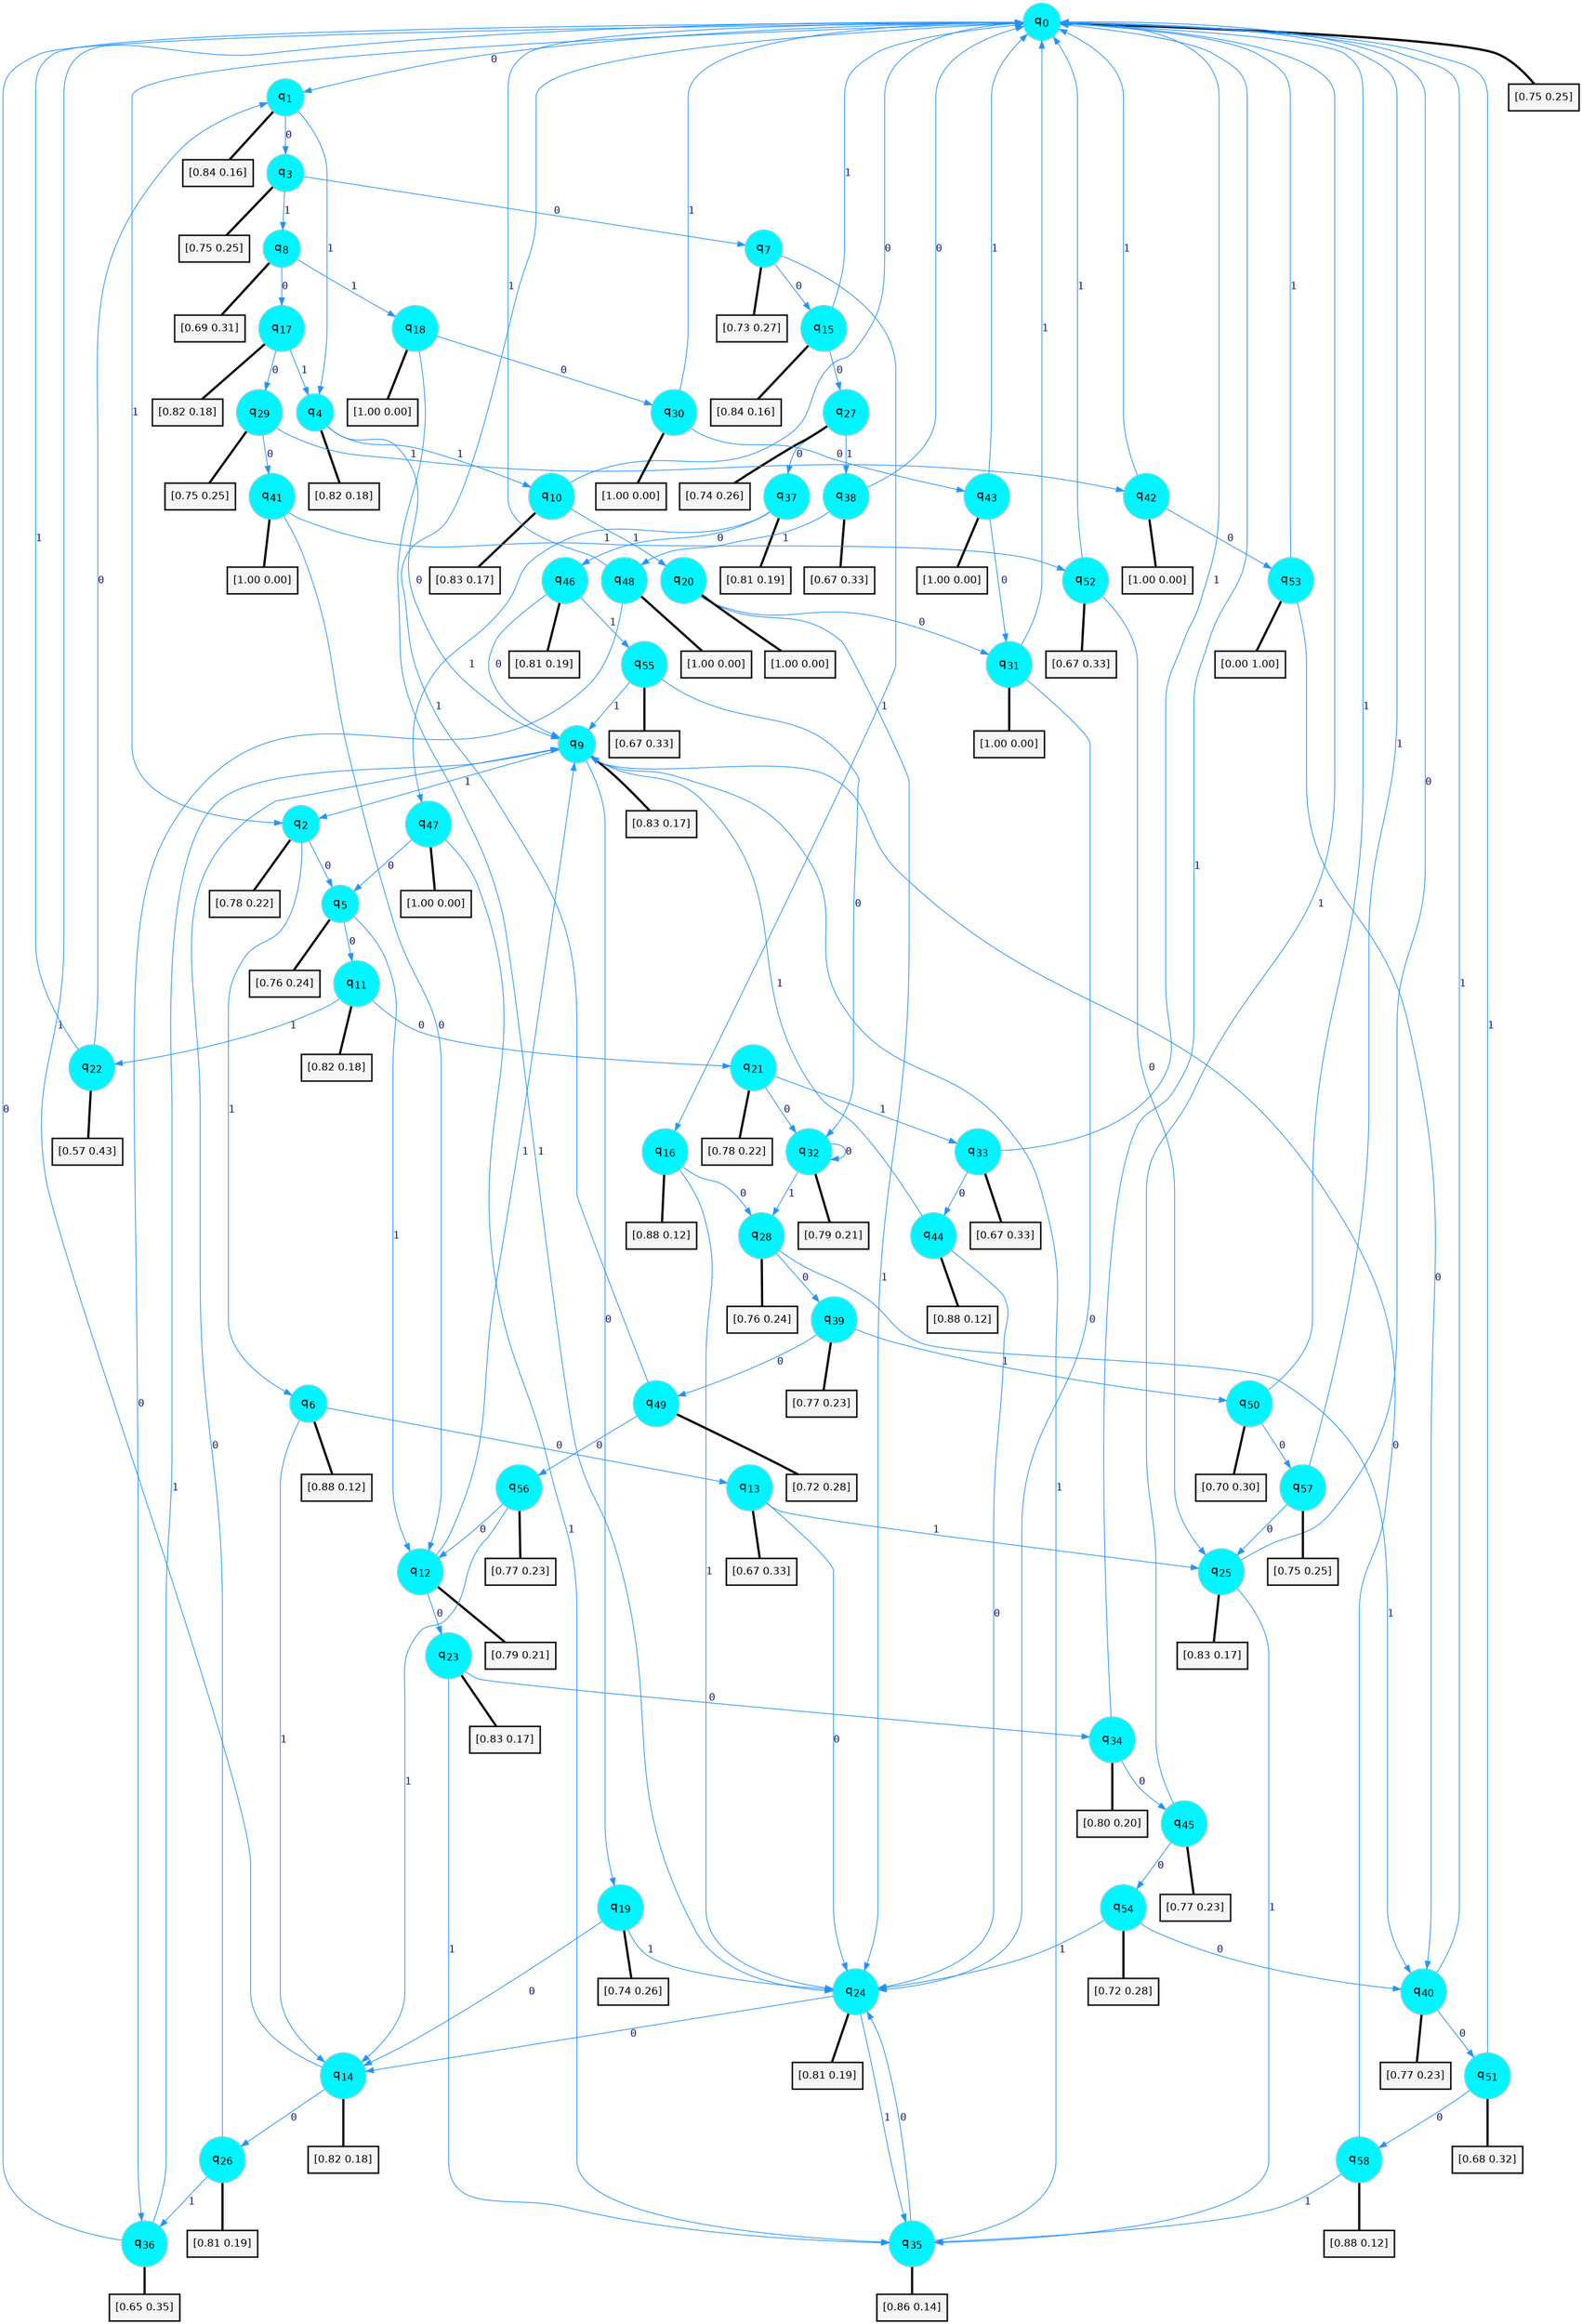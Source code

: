 digraph G {
graph [
bgcolor=transparent, dpi=300, rankdir=TD, size="40,25"];
node [
color=gray, fillcolor=turquoise1, fontcolor=black, fontname=Helvetica, fontsize=16, fontweight=bold, shape=circle, style=filled];
edge [
arrowsize=1, color=dodgerblue1, fontcolor=midnightblue, fontname=courier, fontweight=bold, penwidth=1, style=solid, weight=20];
0[label=<q<SUB>0</SUB>>];
1[label=<q<SUB>1</SUB>>];
2[label=<q<SUB>2</SUB>>];
3[label=<q<SUB>3</SUB>>];
4[label=<q<SUB>4</SUB>>];
5[label=<q<SUB>5</SUB>>];
6[label=<q<SUB>6</SUB>>];
7[label=<q<SUB>7</SUB>>];
8[label=<q<SUB>8</SUB>>];
9[label=<q<SUB>9</SUB>>];
10[label=<q<SUB>10</SUB>>];
11[label=<q<SUB>11</SUB>>];
12[label=<q<SUB>12</SUB>>];
13[label=<q<SUB>13</SUB>>];
14[label=<q<SUB>14</SUB>>];
15[label=<q<SUB>15</SUB>>];
16[label=<q<SUB>16</SUB>>];
17[label=<q<SUB>17</SUB>>];
18[label=<q<SUB>18</SUB>>];
19[label=<q<SUB>19</SUB>>];
20[label=<q<SUB>20</SUB>>];
21[label=<q<SUB>21</SUB>>];
22[label=<q<SUB>22</SUB>>];
23[label=<q<SUB>23</SUB>>];
24[label=<q<SUB>24</SUB>>];
25[label=<q<SUB>25</SUB>>];
26[label=<q<SUB>26</SUB>>];
27[label=<q<SUB>27</SUB>>];
28[label=<q<SUB>28</SUB>>];
29[label=<q<SUB>29</SUB>>];
30[label=<q<SUB>30</SUB>>];
31[label=<q<SUB>31</SUB>>];
32[label=<q<SUB>32</SUB>>];
33[label=<q<SUB>33</SUB>>];
34[label=<q<SUB>34</SUB>>];
35[label=<q<SUB>35</SUB>>];
36[label=<q<SUB>36</SUB>>];
37[label=<q<SUB>37</SUB>>];
38[label=<q<SUB>38</SUB>>];
39[label=<q<SUB>39</SUB>>];
40[label=<q<SUB>40</SUB>>];
41[label=<q<SUB>41</SUB>>];
42[label=<q<SUB>42</SUB>>];
43[label=<q<SUB>43</SUB>>];
44[label=<q<SUB>44</SUB>>];
45[label=<q<SUB>45</SUB>>];
46[label=<q<SUB>46</SUB>>];
47[label=<q<SUB>47</SUB>>];
48[label=<q<SUB>48</SUB>>];
49[label=<q<SUB>49</SUB>>];
50[label=<q<SUB>50</SUB>>];
51[label=<q<SUB>51</SUB>>];
52[label=<q<SUB>52</SUB>>];
53[label=<q<SUB>53</SUB>>];
54[label=<q<SUB>54</SUB>>];
55[label=<q<SUB>55</SUB>>];
56[label=<q<SUB>56</SUB>>];
57[label=<q<SUB>57</SUB>>];
58[label=<q<SUB>58</SUB>>];
59[label="[0.75 0.25]", shape=box,fontcolor=black, fontname=Helvetica, fontsize=14, penwidth=2, fillcolor=whitesmoke,color=black];
60[label="[0.84 0.16]", shape=box,fontcolor=black, fontname=Helvetica, fontsize=14, penwidth=2, fillcolor=whitesmoke,color=black];
61[label="[0.78 0.22]", shape=box,fontcolor=black, fontname=Helvetica, fontsize=14, penwidth=2, fillcolor=whitesmoke,color=black];
62[label="[0.75 0.25]", shape=box,fontcolor=black, fontname=Helvetica, fontsize=14, penwidth=2, fillcolor=whitesmoke,color=black];
63[label="[0.82 0.18]", shape=box,fontcolor=black, fontname=Helvetica, fontsize=14, penwidth=2, fillcolor=whitesmoke,color=black];
64[label="[0.76 0.24]", shape=box,fontcolor=black, fontname=Helvetica, fontsize=14, penwidth=2, fillcolor=whitesmoke,color=black];
65[label="[0.88 0.12]", shape=box,fontcolor=black, fontname=Helvetica, fontsize=14, penwidth=2, fillcolor=whitesmoke,color=black];
66[label="[0.73 0.27]", shape=box,fontcolor=black, fontname=Helvetica, fontsize=14, penwidth=2, fillcolor=whitesmoke,color=black];
67[label="[0.69 0.31]", shape=box,fontcolor=black, fontname=Helvetica, fontsize=14, penwidth=2, fillcolor=whitesmoke,color=black];
68[label="[0.83 0.17]", shape=box,fontcolor=black, fontname=Helvetica, fontsize=14, penwidth=2, fillcolor=whitesmoke,color=black];
69[label="[0.83 0.17]", shape=box,fontcolor=black, fontname=Helvetica, fontsize=14, penwidth=2, fillcolor=whitesmoke,color=black];
70[label="[0.82 0.18]", shape=box,fontcolor=black, fontname=Helvetica, fontsize=14, penwidth=2, fillcolor=whitesmoke,color=black];
71[label="[0.79 0.21]", shape=box,fontcolor=black, fontname=Helvetica, fontsize=14, penwidth=2, fillcolor=whitesmoke,color=black];
72[label="[0.67 0.33]", shape=box,fontcolor=black, fontname=Helvetica, fontsize=14, penwidth=2, fillcolor=whitesmoke,color=black];
73[label="[0.82 0.18]", shape=box,fontcolor=black, fontname=Helvetica, fontsize=14, penwidth=2, fillcolor=whitesmoke,color=black];
74[label="[0.84 0.16]", shape=box,fontcolor=black, fontname=Helvetica, fontsize=14, penwidth=2, fillcolor=whitesmoke,color=black];
75[label="[0.88 0.12]", shape=box,fontcolor=black, fontname=Helvetica, fontsize=14, penwidth=2, fillcolor=whitesmoke,color=black];
76[label="[0.82 0.18]", shape=box,fontcolor=black, fontname=Helvetica, fontsize=14, penwidth=2, fillcolor=whitesmoke,color=black];
77[label="[1.00 0.00]", shape=box,fontcolor=black, fontname=Helvetica, fontsize=14, penwidth=2, fillcolor=whitesmoke,color=black];
78[label="[0.74 0.26]", shape=box,fontcolor=black, fontname=Helvetica, fontsize=14, penwidth=2, fillcolor=whitesmoke,color=black];
79[label="[1.00 0.00]", shape=box,fontcolor=black, fontname=Helvetica, fontsize=14, penwidth=2, fillcolor=whitesmoke,color=black];
80[label="[0.78 0.22]", shape=box,fontcolor=black, fontname=Helvetica, fontsize=14, penwidth=2, fillcolor=whitesmoke,color=black];
81[label="[0.57 0.43]", shape=box,fontcolor=black, fontname=Helvetica, fontsize=14, penwidth=2, fillcolor=whitesmoke,color=black];
82[label="[0.83 0.17]", shape=box,fontcolor=black, fontname=Helvetica, fontsize=14, penwidth=2, fillcolor=whitesmoke,color=black];
83[label="[0.81 0.19]", shape=box,fontcolor=black, fontname=Helvetica, fontsize=14, penwidth=2, fillcolor=whitesmoke,color=black];
84[label="[0.83 0.17]", shape=box,fontcolor=black, fontname=Helvetica, fontsize=14, penwidth=2, fillcolor=whitesmoke,color=black];
85[label="[0.81 0.19]", shape=box,fontcolor=black, fontname=Helvetica, fontsize=14, penwidth=2, fillcolor=whitesmoke,color=black];
86[label="[0.74 0.26]", shape=box,fontcolor=black, fontname=Helvetica, fontsize=14, penwidth=2, fillcolor=whitesmoke,color=black];
87[label="[0.76 0.24]", shape=box,fontcolor=black, fontname=Helvetica, fontsize=14, penwidth=2, fillcolor=whitesmoke,color=black];
88[label="[0.75 0.25]", shape=box,fontcolor=black, fontname=Helvetica, fontsize=14, penwidth=2, fillcolor=whitesmoke,color=black];
89[label="[1.00 0.00]", shape=box,fontcolor=black, fontname=Helvetica, fontsize=14, penwidth=2, fillcolor=whitesmoke,color=black];
90[label="[1.00 0.00]", shape=box,fontcolor=black, fontname=Helvetica, fontsize=14, penwidth=2, fillcolor=whitesmoke,color=black];
91[label="[0.79 0.21]", shape=box,fontcolor=black, fontname=Helvetica, fontsize=14, penwidth=2, fillcolor=whitesmoke,color=black];
92[label="[0.67 0.33]", shape=box,fontcolor=black, fontname=Helvetica, fontsize=14, penwidth=2, fillcolor=whitesmoke,color=black];
93[label="[0.80 0.20]", shape=box,fontcolor=black, fontname=Helvetica, fontsize=14, penwidth=2, fillcolor=whitesmoke,color=black];
94[label="[0.86 0.14]", shape=box,fontcolor=black, fontname=Helvetica, fontsize=14, penwidth=2, fillcolor=whitesmoke,color=black];
95[label="[0.65 0.35]", shape=box,fontcolor=black, fontname=Helvetica, fontsize=14, penwidth=2, fillcolor=whitesmoke,color=black];
96[label="[0.81 0.19]", shape=box,fontcolor=black, fontname=Helvetica, fontsize=14, penwidth=2, fillcolor=whitesmoke,color=black];
97[label="[0.67 0.33]", shape=box,fontcolor=black, fontname=Helvetica, fontsize=14, penwidth=2, fillcolor=whitesmoke,color=black];
98[label="[0.77 0.23]", shape=box,fontcolor=black, fontname=Helvetica, fontsize=14, penwidth=2, fillcolor=whitesmoke,color=black];
99[label="[0.77 0.23]", shape=box,fontcolor=black, fontname=Helvetica, fontsize=14, penwidth=2, fillcolor=whitesmoke,color=black];
100[label="[1.00 0.00]", shape=box,fontcolor=black, fontname=Helvetica, fontsize=14, penwidth=2, fillcolor=whitesmoke,color=black];
101[label="[1.00 0.00]", shape=box,fontcolor=black, fontname=Helvetica, fontsize=14, penwidth=2, fillcolor=whitesmoke,color=black];
102[label="[1.00 0.00]", shape=box,fontcolor=black, fontname=Helvetica, fontsize=14, penwidth=2, fillcolor=whitesmoke,color=black];
103[label="[0.88 0.12]", shape=box,fontcolor=black, fontname=Helvetica, fontsize=14, penwidth=2, fillcolor=whitesmoke,color=black];
104[label="[0.77 0.23]", shape=box,fontcolor=black, fontname=Helvetica, fontsize=14, penwidth=2, fillcolor=whitesmoke,color=black];
105[label="[0.81 0.19]", shape=box,fontcolor=black, fontname=Helvetica, fontsize=14, penwidth=2, fillcolor=whitesmoke,color=black];
106[label="[1.00 0.00]", shape=box,fontcolor=black, fontname=Helvetica, fontsize=14, penwidth=2, fillcolor=whitesmoke,color=black];
107[label="[1.00 0.00]", shape=box,fontcolor=black, fontname=Helvetica, fontsize=14, penwidth=2, fillcolor=whitesmoke,color=black];
108[label="[0.72 0.28]", shape=box,fontcolor=black, fontname=Helvetica, fontsize=14, penwidth=2, fillcolor=whitesmoke,color=black];
109[label="[0.70 0.30]", shape=box,fontcolor=black, fontname=Helvetica, fontsize=14, penwidth=2, fillcolor=whitesmoke,color=black];
110[label="[0.68 0.32]", shape=box,fontcolor=black, fontname=Helvetica, fontsize=14, penwidth=2, fillcolor=whitesmoke,color=black];
111[label="[0.67 0.33]", shape=box,fontcolor=black, fontname=Helvetica, fontsize=14, penwidth=2, fillcolor=whitesmoke,color=black];
112[label="[0.00 1.00]", shape=box,fontcolor=black, fontname=Helvetica, fontsize=14, penwidth=2, fillcolor=whitesmoke,color=black];
113[label="[0.72 0.28]", shape=box,fontcolor=black, fontname=Helvetica, fontsize=14, penwidth=2, fillcolor=whitesmoke,color=black];
114[label="[0.67 0.33]", shape=box,fontcolor=black, fontname=Helvetica, fontsize=14, penwidth=2, fillcolor=whitesmoke,color=black];
115[label="[0.77 0.23]", shape=box,fontcolor=black, fontname=Helvetica, fontsize=14, penwidth=2, fillcolor=whitesmoke,color=black];
116[label="[0.75 0.25]", shape=box,fontcolor=black, fontname=Helvetica, fontsize=14, penwidth=2, fillcolor=whitesmoke,color=black];
117[label="[0.88 0.12]", shape=box,fontcolor=black, fontname=Helvetica, fontsize=14, penwidth=2, fillcolor=whitesmoke,color=black];
0->1 [label=0];
0->2 [label=1];
0->59 [arrowhead=none, penwidth=3,color=black];
1->3 [label=0];
1->4 [label=1];
1->60 [arrowhead=none, penwidth=3,color=black];
2->5 [label=0];
2->6 [label=1];
2->61 [arrowhead=none, penwidth=3,color=black];
3->7 [label=0];
3->8 [label=1];
3->62 [arrowhead=none, penwidth=3,color=black];
4->9 [label=0];
4->10 [label=1];
4->63 [arrowhead=none, penwidth=3,color=black];
5->11 [label=0];
5->12 [label=1];
5->64 [arrowhead=none, penwidth=3,color=black];
6->13 [label=0];
6->14 [label=1];
6->65 [arrowhead=none, penwidth=3,color=black];
7->15 [label=0];
7->16 [label=1];
7->66 [arrowhead=none, penwidth=3,color=black];
8->17 [label=0];
8->18 [label=1];
8->67 [arrowhead=none, penwidth=3,color=black];
9->19 [label=0];
9->2 [label=1];
9->68 [arrowhead=none, penwidth=3,color=black];
10->0 [label=0];
10->20 [label=1];
10->69 [arrowhead=none, penwidth=3,color=black];
11->21 [label=0];
11->22 [label=1];
11->70 [arrowhead=none, penwidth=3,color=black];
12->23 [label=0];
12->9 [label=1];
12->71 [arrowhead=none, penwidth=3,color=black];
13->24 [label=0];
13->25 [label=1];
13->72 [arrowhead=none, penwidth=3,color=black];
14->26 [label=0];
14->0 [label=1];
14->73 [arrowhead=none, penwidth=3,color=black];
15->27 [label=0];
15->0 [label=1];
15->74 [arrowhead=none, penwidth=3,color=black];
16->28 [label=0];
16->24 [label=1];
16->75 [arrowhead=none, penwidth=3,color=black];
17->29 [label=0];
17->4 [label=1];
17->76 [arrowhead=none, penwidth=3,color=black];
18->30 [label=0];
18->24 [label=1];
18->77 [arrowhead=none, penwidth=3,color=black];
19->14 [label=0];
19->24 [label=1];
19->78 [arrowhead=none, penwidth=3,color=black];
20->31 [label=0];
20->24 [label=1];
20->79 [arrowhead=none, penwidth=3,color=black];
21->32 [label=0];
21->33 [label=1];
21->80 [arrowhead=none, penwidth=3,color=black];
22->1 [label=0];
22->0 [label=1];
22->81 [arrowhead=none, penwidth=3,color=black];
23->34 [label=0];
23->35 [label=1];
23->82 [arrowhead=none, penwidth=3,color=black];
24->14 [label=0];
24->35 [label=1];
24->83 [arrowhead=none, penwidth=3,color=black];
25->0 [label=0];
25->35 [label=1];
25->84 [arrowhead=none, penwidth=3,color=black];
26->9 [label=0];
26->36 [label=1];
26->85 [arrowhead=none, penwidth=3,color=black];
27->37 [label=0];
27->38 [label=1];
27->86 [arrowhead=none, penwidth=3,color=black];
28->39 [label=0];
28->40 [label=1];
28->87 [arrowhead=none, penwidth=3,color=black];
29->41 [label=0];
29->42 [label=1];
29->88 [arrowhead=none, penwidth=3,color=black];
30->43 [label=0];
30->0 [label=1];
30->89 [arrowhead=none, penwidth=3,color=black];
31->24 [label=0];
31->0 [label=1];
31->90 [arrowhead=none, penwidth=3,color=black];
32->32 [label=0];
32->28 [label=1];
32->91 [arrowhead=none, penwidth=3,color=black];
33->44 [label=0];
33->0 [label=1];
33->92 [arrowhead=none, penwidth=3,color=black];
34->45 [label=0];
34->0 [label=1];
34->93 [arrowhead=none, penwidth=3,color=black];
35->24 [label=0];
35->9 [label=1];
35->94 [arrowhead=none, penwidth=3,color=black];
36->0 [label=0];
36->9 [label=1];
36->95 [arrowhead=none, penwidth=3,color=black];
37->46 [label=0];
37->47 [label=1];
37->96 [arrowhead=none, penwidth=3,color=black];
38->0 [label=0];
38->48 [label=1];
38->97 [arrowhead=none, penwidth=3,color=black];
39->49 [label=0];
39->50 [label=1];
39->98 [arrowhead=none, penwidth=3,color=black];
40->51 [label=0];
40->0 [label=1];
40->99 [arrowhead=none, penwidth=3,color=black];
41->12 [label=0];
41->52 [label=1];
41->100 [arrowhead=none, penwidth=3,color=black];
42->53 [label=0];
42->0 [label=1];
42->101 [arrowhead=none, penwidth=3,color=black];
43->31 [label=0];
43->0 [label=1];
43->102 [arrowhead=none, penwidth=3,color=black];
44->24 [label=0];
44->9 [label=1];
44->103 [arrowhead=none, penwidth=3,color=black];
45->54 [label=0];
45->0 [label=1];
45->104 [arrowhead=none, penwidth=3,color=black];
46->9 [label=0];
46->55 [label=1];
46->105 [arrowhead=none, penwidth=3,color=black];
47->5 [label=0];
47->35 [label=1];
47->106 [arrowhead=none, penwidth=3,color=black];
48->36 [label=0];
48->0 [label=1];
48->107 [arrowhead=none, penwidth=3,color=black];
49->56 [label=0];
49->0 [label=1];
49->108 [arrowhead=none, penwidth=3,color=black];
50->57 [label=0];
50->0 [label=1];
50->109 [arrowhead=none, penwidth=3,color=black];
51->58 [label=0];
51->0 [label=1];
51->110 [arrowhead=none, penwidth=3,color=black];
52->25 [label=0];
52->0 [label=1];
52->111 [arrowhead=none, penwidth=3,color=black];
53->40 [label=0];
53->0 [label=1];
53->112 [arrowhead=none, penwidth=3,color=black];
54->40 [label=0];
54->24 [label=1];
54->113 [arrowhead=none, penwidth=3,color=black];
55->32 [label=0];
55->9 [label=1];
55->114 [arrowhead=none, penwidth=3,color=black];
56->12 [label=0];
56->14 [label=1];
56->115 [arrowhead=none, penwidth=3,color=black];
57->25 [label=0];
57->0 [label=1];
57->116 [arrowhead=none, penwidth=3,color=black];
58->9 [label=0];
58->35 [label=1];
58->117 [arrowhead=none, penwidth=3,color=black];
}
